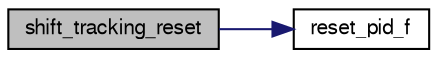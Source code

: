 digraph "shift_tracking_reset"
{
  edge [fontname="FreeSans",fontsize="10",labelfontname="FreeSans",labelfontsize="10"];
  node [fontname="FreeSans",fontsize="10",shape=record];
  rankdir="LR";
  Node1 [label="shift_tracking_reset",height=0.2,width=0.4,color="black", fillcolor="grey75", style="filled", fontcolor="black"];
  Node1 -> Node2 [color="midnightblue",fontsize="10",style="solid",fontname="FreeSans"];
  Node2 [label="reset_pid_f",height=0.2,width=0.4,color="black", fillcolor="white", style="filled",URL="$pid_8h.html#a6b94f2f2a26a4553ef5d55690b84cc0e",tooltip="Reset PID struture, gains left unchanged. "];
}
